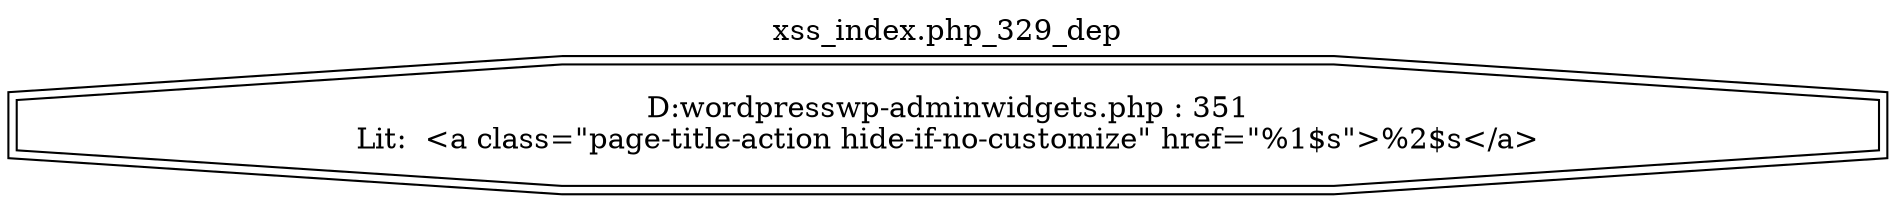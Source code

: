 digraph cfg {
  label="xss_index.php_329_dep";
  labelloc=t;
  n1 [shape=doubleoctagon, label="D:\wordpress\wp-admin\widgets.php : 351\nLit:  <a class=\"page-title-action hide-if-no-customize\" href=\"%1$s\">%2$s</a>\n"];
}
